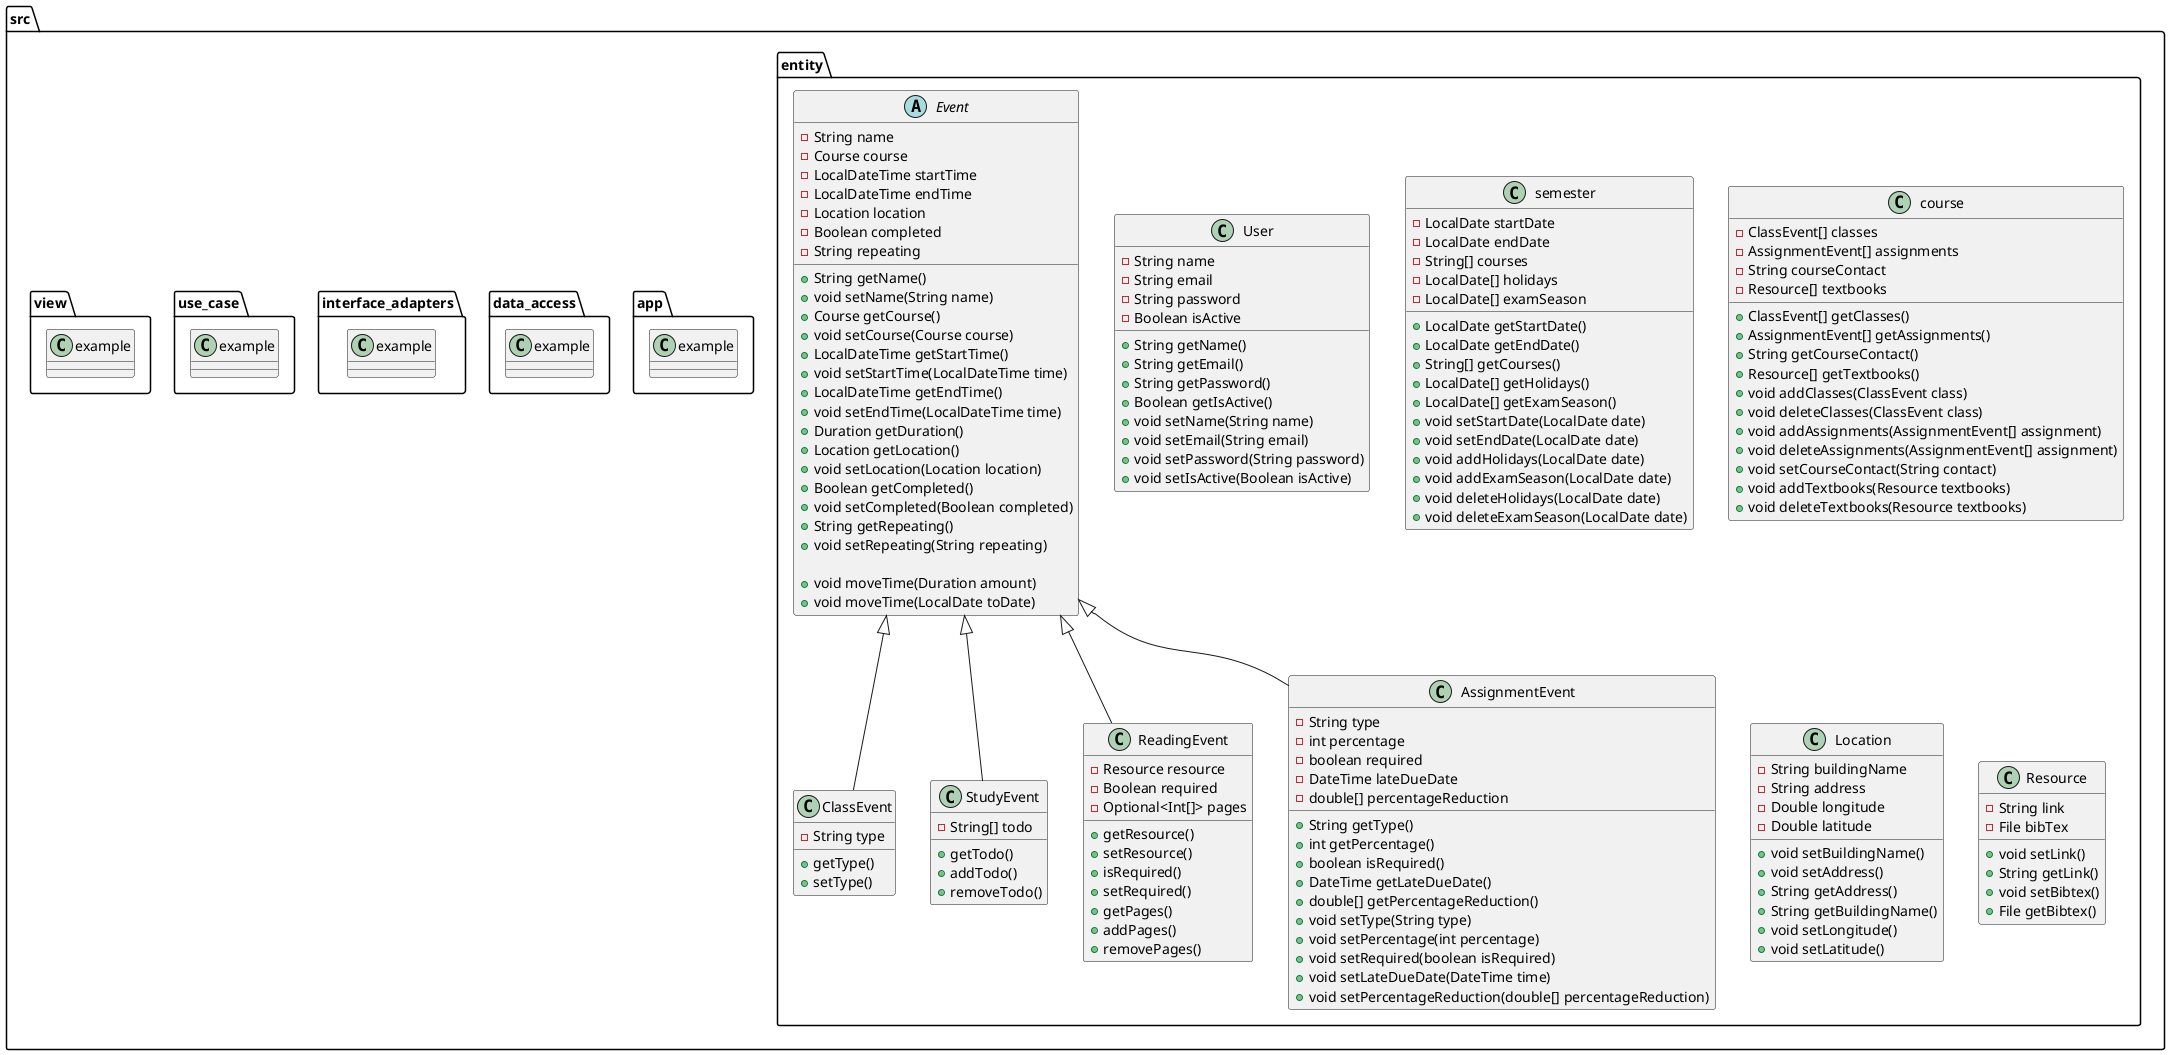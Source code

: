 @startuml

folder src {

    folder entity {

        abstract Event {
            - String name
            - Course course
            - LocalDateTime startTime
            - LocalDateTime endTime
            - Location location
            - Boolean completed
            - String repeating  /' weekly, monthly, daily, biweekly... '/
                                /' could probably use a better type than String '/

            + String getName()
            + void setName(String name)
            + Course getCourse()
            + void setCourse(Course course)
            + LocalDateTime getStartTime()
            + void setStartTime(LocalDateTime time)
            + LocalDateTime getEndTime()
            + void setEndTime(LocalDateTime time)
            + Duration getDuration()
            + Location getLocation()
            + void setLocation(Location location)
            + Boolean getCompleted()
            + void setCompleted(Boolean completed)
            + String getRepeating()
            + void setRepeating(String repeating)

            ' Moves start and end times in unison
            + void moveTime(Duration amount)  /' Negative duration values move backwards '/
            + void moveTime(LocalDate toDate)
        }

        class ClassEvent extends Event {
            - String type

            + getType()
            + setType()
        }

        class StudyEvent extends Event {
            - String[] todo

            + getTodo()
            + addTodo()
            + removeTodo()
        }

        class ReadingEvent extends Event {
            - Resource resource
            - Boolean required
            - Optional<Int[]> pages

            + getResource()
            + setResource()
            + isRequired()
            + setRequired()
            + getPages()
            + addPages()
            + removePages()
        }

        class AssignmentEvent extends Event {
            - String type
            - int percentage
            - boolean required
            - DateTime lateDueDate
            - double[] percentageReduction


            + String getType()
            + int getPercentage()
            + boolean isRequired()
            + DateTime getLateDueDate()
            + double[] getPercentageReduction()
            + void setType(String type)
            + void setPercentage(int percentage)
            + void setRequired(boolean isRequired)
            + void setLateDueDate(DateTime time)
            + void setPercentageReduction(double[] percentageReduction)
        }

        class User {
            - String name
            - String email
            - String password
            - Boolean isActive

            + String getName()
            + String getEmail()
            + String getPassword()
            + Boolean getIsActive()
            + void setName(String name)
            + void setEmail(String email)
            + void setPassword(String password)
            + void setIsActive(Boolean isActive)

            /' void encryptPw(String Password)- maybe stored in a db and used on the oAuth
            String decryptPw(String Password)
            void saveUser(String name, String email, String password, Boolean isActive)
            void deleteUser(String name, String email, String password, Boolean isActive)
            void lockUser(String name, String email, String password)

            rough/potential idea of implementation for now'/
        }

        class semester{
            - LocalDate startDate
            - LocalDate endDate
            - String[] courses
            - LocalDate[] holidays
            - LocalDate[] examSeason

            + LocalDate getStartDate()
            + LocalDate getEndDate()
            + String[] getCourses()
            + LocalDate[] getHolidays()
            + LocalDate[] getExamSeason()
            + void setStartDate(LocalDate date)
            + void setEndDate(LocalDate date)
            + void addHolidays(LocalDate date)
            + void addExamSeason(LocalDate date)
            + void deleteHolidays(LocalDate date)
            + void deleteExamSeason(LocalDate date)
        }

        class course {
            - ClassEvent[] classes
            - AssignmentEvent[] assignments
            - String courseContact
            - Resource[] textbooks

            + ClassEvent[] getClasses()
            + AssignmentEvent[] getAssignments()
            + String getCourseContact()
            + Resource[] getTextbooks()
            + void addClasses(ClassEvent class)
            + void deleteClasses(ClassEvent class)
            + void addAssignments(AssignmentEvent[] assignment)
            + void deleteAssignments(AssignmentEvent[] assignment)
            + void setCourseContact(String contact)
            + void addTextbooks(Resource textbooks)
            + void deleteTextbooks(Resource textbooks)
        }

        class Location{
            - String buildingName
            - String address
            - Double longitude
            - Double latitude

            + void setBuildingName()
            + void setAddress()
            + String getAddress()
            + String getBuildingName()
            + void setLongitude()
            + void setLatitude()
        }

        class Resource{
            - String link
            - File bibTex

            + void setLink()
            + String getLink()
            + void setBibtex()
            + File getBibtex()
        }

    }  /' folder entity '/

    folder app{
        class example{
        }

    } /' folder app'/

    folder data_access{
        class example{
            }

    } /' folder data_access'/

    folder interface_adapters{
        class example{
        }

    } /' folder interface_adapters'/

    folder use_case{
        class example{
        }

    } /' folder use_case'/

    folder view{
        class example{
        }

    } /' folder view'/


}  /' folder src '/

@enduml
